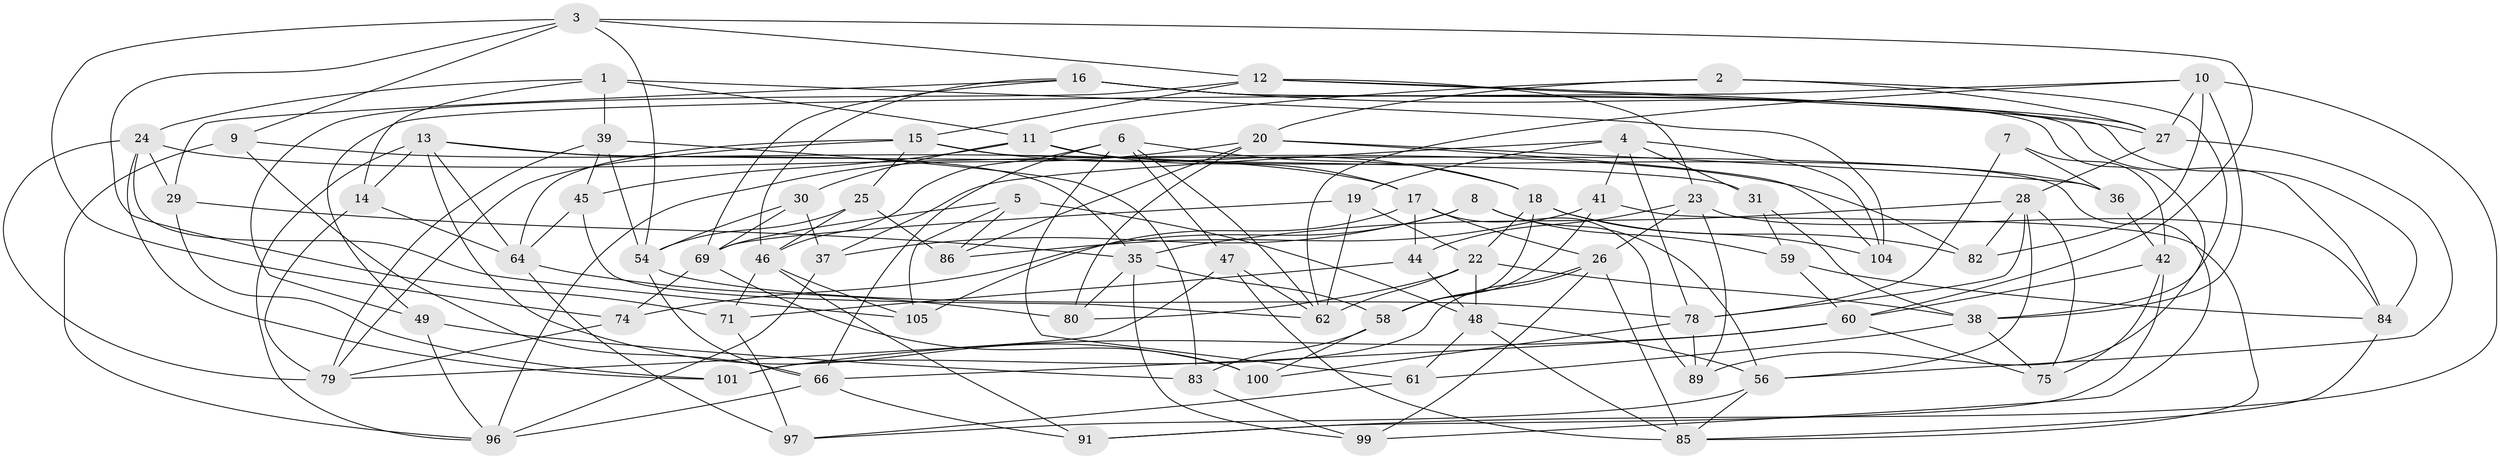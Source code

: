 // original degree distribution, {4: 1.0}
// Generated by graph-tools (version 1.1) at 2025/42/03/06/25 10:42:18]
// undirected, 73 vertices, 181 edges
graph export_dot {
graph [start="1"]
  node [color=gray90,style=filled];
  1 [super="+95"];
  2;
  3 [super="+55"];
  4 [super="+21"];
  5;
  6 [super="+102"];
  7;
  8;
  9;
  10 [super="+34"];
  11 [super="+94"];
  12 [super="+65"];
  13 [super="+33"];
  14;
  15 [super="+108"];
  16 [super="+52"];
  17 [super="+72"];
  18 [super="+32"];
  19;
  20 [super="+68"];
  22 [super="+63"];
  23 [super="+73"];
  24 [super="+76"];
  25;
  26 [super="+106"];
  27 [super="+87"];
  28 [super="+51"];
  29;
  30;
  31;
  35 [super="+43"];
  36;
  37;
  38 [super="+53"];
  39 [super="+40"];
  41;
  42 [super="+57"];
  44;
  45;
  46 [super="+50"];
  47;
  48 [super="+67"];
  49;
  54 [super="+103"];
  56 [super="+81"];
  58 [super="+88"];
  59;
  60 [super="+70"];
  61;
  62 [super="+77"];
  64 [super="+92"];
  66 [super="+109"];
  69 [super="+98"];
  71;
  74;
  75;
  78 [super="+93"];
  79 [super="+107"];
  80;
  82;
  83;
  84 [super="+110"];
  85 [super="+90"];
  86;
  89;
  91;
  96 [super="+111"];
  97;
  99;
  100;
  101;
  104;
  105;
  1 -- 104;
  1 -- 14;
  1 -- 39 [weight=2];
  1 -- 24;
  1 -- 11;
  2 -- 11;
  2 -- 20;
  2 -- 38;
  2 -- 27;
  3 -- 60;
  3 -- 71;
  3 -- 54;
  3 -- 9;
  3 -- 74;
  3 -- 12;
  4 -- 41;
  4 -- 19;
  4 -- 31;
  4 -- 104;
  4 -- 37;
  4 -- 78;
  5 -- 86;
  5 -- 105;
  5 -- 48;
  5 -- 69;
  6 -- 61;
  6 -- 62;
  6 -- 47;
  6 -- 66;
  6 -- 18;
  6 -- 46;
  7 -- 36;
  7 -- 42 [weight=2];
  7 -- 78;
  8 -- 74;
  8 -- 56;
  8 -- 37;
  8 -- 59;
  9 -- 17;
  9 -- 96;
  9 -- 66;
  10 -- 91;
  10 -- 27;
  10 -- 62;
  10 -- 49;
  10 -- 82;
  10 -- 38;
  11 -- 30;
  11 -- 36;
  11 -- 17;
  11 -- 45;
  12 -- 49;
  12 -- 27;
  12 -- 84;
  12 -- 23;
  12 -- 15;
  13 -- 14;
  13 -- 100;
  13 -- 31;
  13 -- 64;
  13 -- 35;
  13 -- 96;
  14 -- 64;
  14 -- 79;
  15 -- 99;
  15 -- 18;
  15 -- 79;
  15 -- 64;
  15 -- 25;
  16 -- 46;
  16 -- 69;
  16 -- 29;
  16 -- 89;
  16 -- 27;
  16 -- 84;
  17 -- 89;
  17 -- 26;
  17 -- 44;
  17 -- 105;
  18 -- 82;
  18 -- 104;
  18 -- 22;
  18 -- 58;
  19 -- 62;
  19 -- 22;
  19 -- 69;
  20 -- 36;
  20 -- 104;
  20 -- 80;
  20 -- 86;
  20 -- 96;
  22 -- 80;
  22 -- 38;
  22 -- 62;
  22 -- 48;
  23 -- 44;
  23 -- 89;
  23 -- 84 [weight=2];
  23 -- 26;
  24 -- 105;
  24 -- 29;
  24 -- 82;
  24 -- 101;
  24 -- 79;
  25 -- 46;
  25 -- 86;
  25 -- 54;
  26 -- 58;
  26 -- 99;
  26 -- 101;
  26 -- 85;
  27 -- 56;
  27 -- 28;
  28 -- 56;
  28 -- 75;
  28 -- 35;
  28 -- 82;
  28 -- 78;
  29 -- 101;
  29 -- 35;
  30 -- 54;
  30 -- 37;
  30 -- 69;
  31 -- 59;
  31 -- 38;
  35 -- 80;
  35 -- 99;
  35 -- 58;
  36 -- 42;
  37 -- 96;
  38 -- 61;
  38 -- 75;
  39 -- 45;
  39 -- 83;
  39 -- 79;
  39 -- 54;
  41 -- 86;
  41 -- 85;
  41 -- 58;
  42 -- 91;
  42 -- 75;
  42 -- 60;
  44 -- 48;
  44 -- 71;
  45 -- 62;
  45 -- 64;
  46 -- 71;
  46 -- 105;
  46 -- 91;
  47 -- 85;
  47 -- 79;
  47 -- 62;
  48 -- 61;
  48 -- 56;
  48 -- 85;
  49 -- 96;
  49 -- 83;
  54 -- 78;
  54 -- 66;
  56 -- 97;
  56 -- 85;
  58 -- 100;
  58 -- 83;
  59 -- 60;
  59 -- 84;
  60 -- 75;
  60 -- 66;
  60 -- 101;
  61 -- 97;
  64 -- 97;
  64 -- 80;
  66 -- 91;
  66 -- 96;
  69 -- 74;
  69 -- 100;
  71 -- 97;
  74 -- 79;
  78 -- 89;
  78 -- 100;
  83 -- 99;
  84 -- 85;
}
